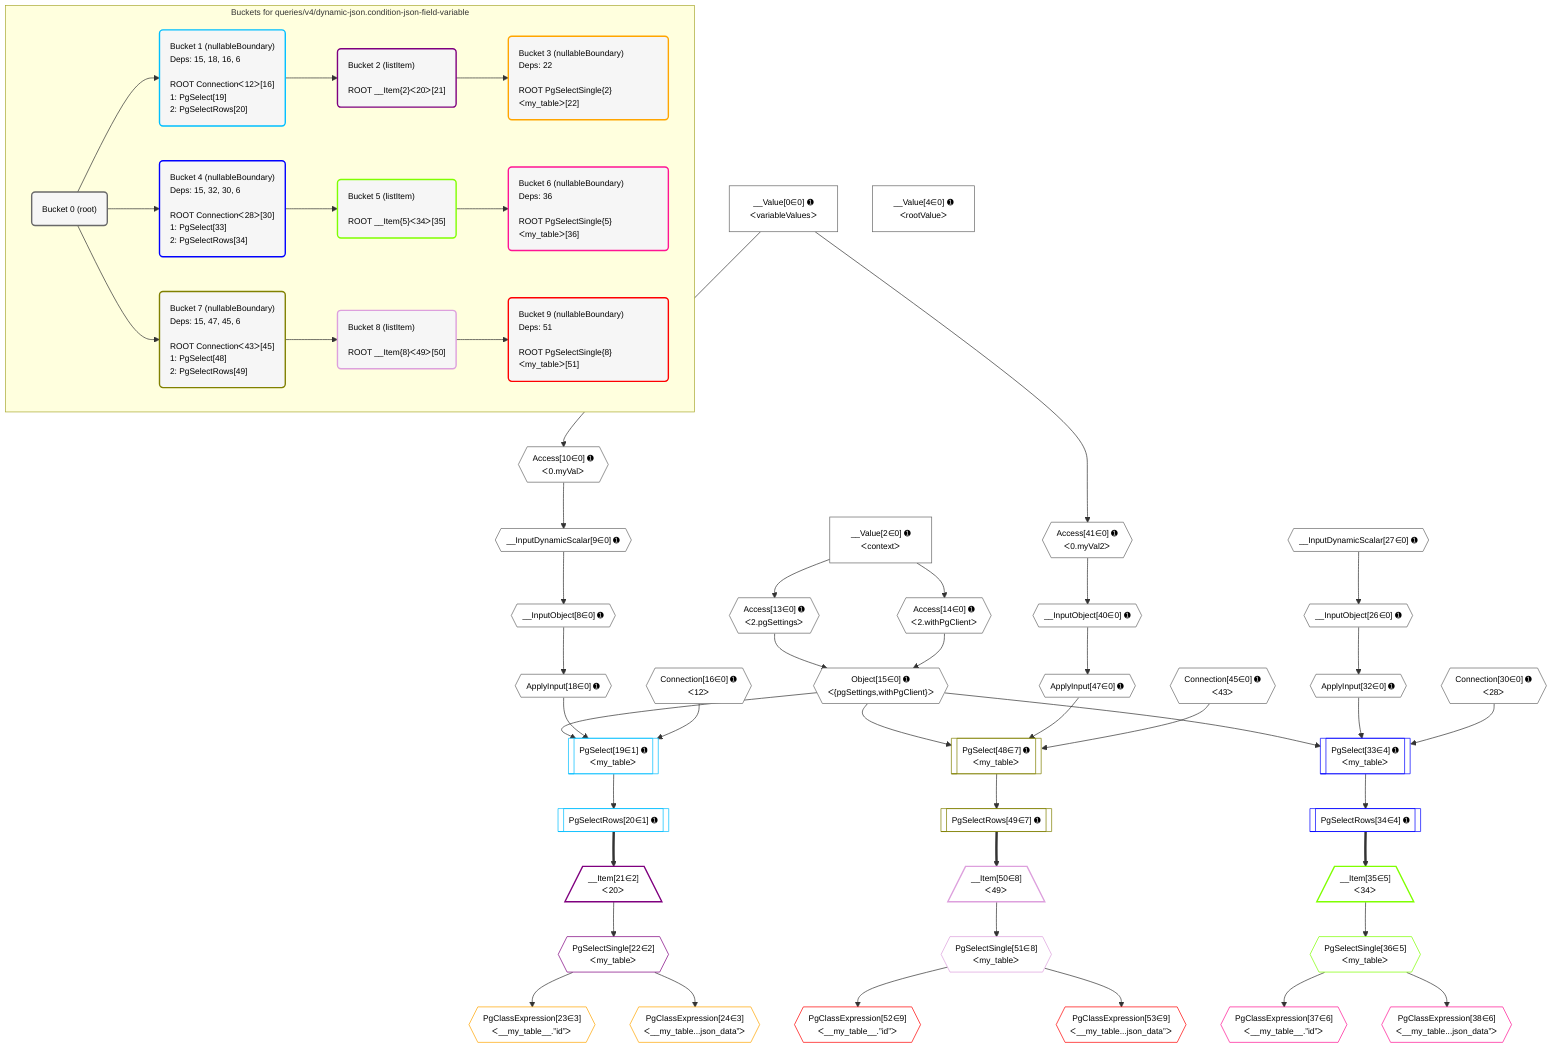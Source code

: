 %%{init: {'themeVariables': { 'fontSize': '12px'}}}%%
graph TD
    classDef path fill:#eee,stroke:#000,color:#000
    classDef plan fill:#fff,stroke-width:1px,color:#000
    classDef itemplan fill:#fff,stroke-width:2px,color:#000
    classDef unbatchedplan fill:#dff,stroke-width:1px,color:#000
    classDef sideeffectplan fill:#fcc,stroke-width:2px,color:#000
    classDef bucket fill:#f6f6f6,color:#000,stroke-width:2px,text-align:left


    %% plan dependencies
    Connection16{{"Connection[16∈0] ➊<br />ᐸ12ᐳ"}}:::plan
    Connection30{{"Connection[30∈0] ➊<br />ᐸ28ᐳ"}}:::plan
    Connection45{{"Connection[45∈0] ➊<br />ᐸ43ᐳ"}}:::plan
    __InputObject8{{"__InputObject[8∈0] ➊"}}:::plan
    __InputDynamicScalar9{{"__InputDynamicScalar[9∈0] ➊"}}:::plan
    __InputDynamicScalar9 --> __InputObject8
    Object15{{"Object[15∈0] ➊<br />ᐸ{pgSettings,withPgClient}ᐳ"}}:::plan
    Access13{{"Access[13∈0] ➊<br />ᐸ2.pgSettingsᐳ"}}:::plan
    Access14{{"Access[14∈0] ➊<br />ᐸ2.withPgClientᐳ"}}:::plan
    Access13 & Access14 --> Object15
    __InputObject26{{"__InputObject[26∈0] ➊"}}:::plan
    __InputDynamicScalar27{{"__InputDynamicScalar[27∈0] ➊"}}:::plan
    __InputDynamicScalar27 --> __InputObject26
    __InputObject40{{"__InputObject[40∈0] ➊"}}:::plan
    Access41{{"Access[41∈0] ➊<br />ᐸ0.myVal2ᐳ"}}:::plan
    Access41 --> __InputObject40
    Access10{{"Access[10∈0] ➊<br />ᐸ0.myValᐳ"}}:::plan
    Access10 --> __InputDynamicScalar9
    __Value0["__Value[0∈0] ➊<br />ᐸvariableValuesᐳ"]:::plan
    __Value0 --> Access10
    __Value2["__Value[2∈0] ➊<br />ᐸcontextᐳ"]:::plan
    __Value2 --> Access13
    __Value2 --> Access14
    ApplyInput18{{"ApplyInput[18∈0] ➊"}}:::plan
    __InputObject8 --> ApplyInput18
    ApplyInput32{{"ApplyInput[32∈0] ➊"}}:::plan
    __InputObject26 --> ApplyInput32
    __Value0 --> Access41
    ApplyInput47{{"ApplyInput[47∈0] ➊"}}:::plan
    __InputObject40 --> ApplyInput47
    __Value4["__Value[4∈0] ➊<br />ᐸrootValueᐳ"]:::plan
    PgSelect19[["PgSelect[19∈1] ➊<br />ᐸmy_tableᐳ"]]:::plan
    Object15 & ApplyInput18 & Connection16 --> PgSelect19
    PgSelectRows20[["PgSelectRows[20∈1] ➊"]]:::plan
    PgSelect19 --> PgSelectRows20
    __Item21[/"__Item[21∈2]<br />ᐸ20ᐳ"\]:::itemplan
    PgSelectRows20 ==> __Item21
    PgSelectSingle22{{"PgSelectSingle[22∈2]<br />ᐸmy_tableᐳ"}}:::plan
    __Item21 --> PgSelectSingle22
    PgClassExpression23{{"PgClassExpression[23∈3]<br />ᐸ__my_table__.”id”ᐳ"}}:::plan
    PgSelectSingle22 --> PgClassExpression23
    PgClassExpression24{{"PgClassExpression[24∈3]<br />ᐸ__my_table...json_data”ᐳ"}}:::plan
    PgSelectSingle22 --> PgClassExpression24
    PgSelect33[["PgSelect[33∈4] ➊<br />ᐸmy_tableᐳ"]]:::plan
    Object15 & ApplyInput32 & Connection30 --> PgSelect33
    PgSelectRows34[["PgSelectRows[34∈4] ➊"]]:::plan
    PgSelect33 --> PgSelectRows34
    __Item35[/"__Item[35∈5]<br />ᐸ34ᐳ"\]:::itemplan
    PgSelectRows34 ==> __Item35
    PgSelectSingle36{{"PgSelectSingle[36∈5]<br />ᐸmy_tableᐳ"}}:::plan
    __Item35 --> PgSelectSingle36
    PgClassExpression37{{"PgClassExpression[37∈6]<br />ᐸ__my_table__.”id”ᐳ"}}:::plan
    PgSelectSingle36 --> PgClassExpression37
    PgClassExpression38{{"PgClassExpression[38∈6]<br />ᐸ__my_table...json_data”ᐳ"}}:::plan
    PgSelectSingle36 --> PgClassExpression38
    PgSelect48[["PgSelect[48∈7] ➊<br />ᐸmy_tableᐳ"]]:::plan
    Object15 & ApplyInput47 & Connection45 --> PgSelect48
    PgSelectRows49[["PgSelectRows[49∈7] ➊"]]:::plan
    PgSelect48 --> PgSelectRows49
    __Item50[/"__Item[50∈8]<br />ᐸ49ᐳ"\]:::itemplan
    PgSelectRows49 ==> __Item50
    PgSelectSingle51{{"PgSelectSingle[51∈8]<br />ᐸmy_tableᐳ"}}:::plan
    __Item50 --> PgSelectSingle51
    PgClassExpression52{{"PgClassExpression[52∈9]<br />ᐸ__my_table__.”id”ᐳ"}}:::plan
    PgSelectSingle51 --> PgClassExpression52
    PgClassExpression53{{"PgClassExpression[53∈9]<br />ᐸ__my_table...json_data”ᐳ"}}:::plan
    PgSelectSingle51 --> PgClassExpression53

    %% define steps

    subgraph "Buckets for queries/v4/dynamic-json.condition-json-field-variable"
    Bucket0("Bucket 0 (root)"):::bucket
    classDef bucket0 stroke:#696969
    class Bucket0,__Value0,__Value2,__Value4,__InputObject8,__InputDynamicScalar9,Access10,Access13,Access14,Object15,Connection16,ApplyInput18,__InputObject26,__InputDynamicScalar27,Connection30,ApplyInput32,__InputObject40,Access41,Connection45,ApplyInput47 bucket0
    Bucket1("Bucket 1 (nullableBoundary)<br />Deps: 15, 18, 16, 6<br /><br />ROOT Connectionᐸ12ᐳ[16]<br />1: PgSelect[19]<br />2: PgSelectRows[20]"):::bucket
    classDef bucket1 stroke:#00bfff
    class Bucket1,PgSelect19,PgSelectRows20 bucket1
    Bucket2("Bucket 2 (listItem)<br /><br />ROOT __Item{2}ᐸ20ᐳ[21]"):::bucket
    classDef bucket2 stroke:#7f007f
    class Bucket2,__Item21,PgSelectSingle22 bucket2
    Bucket3("Bucket 3 (nullableBoundary)<br />Deps: 22<br /><br />ROOT PgSelectSingle{2}ᐸmy_tableᐳ[22]"):::bucket
    classDef bucket3 stroke:#ffa500
    class Bucket3,PgClassExpression23,PgClassExpression24 bucket3
    Bucket4("Bucket 4 (nullableBoundary)<br />Deps: 15, 32, 30, 6<br /><br />ROOT Connectionᐸ28ᐳ[30]<br />1: PgSelect[33]<br />2: PgSelectRows[34]"):::bucket
    classDef bucket4 stroke:#0000ff
    class Bucket4,PgSelect33,PgSelectRows34 bucket4
    Bucket5("Bucket 5 (listItem)<br /><br />ROOT __Item{5}ᐸ34ᐳ[35]"):::bucket
    classDef bucket5 stroke:#7fff00
    class Bucket5,__Item35,PgSelectSingle36 bucket5
    Bucket6("Bucket 6 (nullableBoundary)<br />Deps: 36<br /><br />ROOT PgSelectSingle{5}ᐸmy_tableᐳ[36]"):::bucket
    classDef bucket6 stroke:#ff1493
    class Bucket6,PgClassExpression37,PgClassExpression38 bucket6
    Bucket7("Bucket 7 (nullableBoundary)<br />Deps: 15, 47, 45, 6<br /><br />ROOT Connectionᐸ43ᐳ[45]<br />1: PgSelect[48]<br />2: PgSelectRows[49]"):::bucket
    classDef bucket7 stroke:#808000
    class Bucket7,PgSelect48,PgSelectRows49 bucket7
    Bucket8("Bucket 8 (listItem)<br /><br />ROOT __Item{8}ᐸ49ᐳ[50]"):::bucket
    classDef bucket8 stroke:#dda0dd
    class Bucket8,__Item50,PgSelectSingle51 bucket8
    Bucket9("Bucket 9 (nullableBoundary)<br />Deps: 51<br /><br />ROOT PgSelectSingle{8}ᐸmy_tableᐳ[51]"):::bucket
    classDef bucket9 stroke:#ff0000
    class Bucket9,PgClassExpression52,PgClassExpression53 bucket9
    Bucket0 --> Bucket1 & Bucket4 & Bucket7
    Bucket1 --> Bucket2
    Bucket2 --> Bucket3
    Bucket4 --> Bucket5
    Bucket5 --> Bucket6
    Bucket7 --> Bucket8
    Bucket8 --> Bucket9
    end